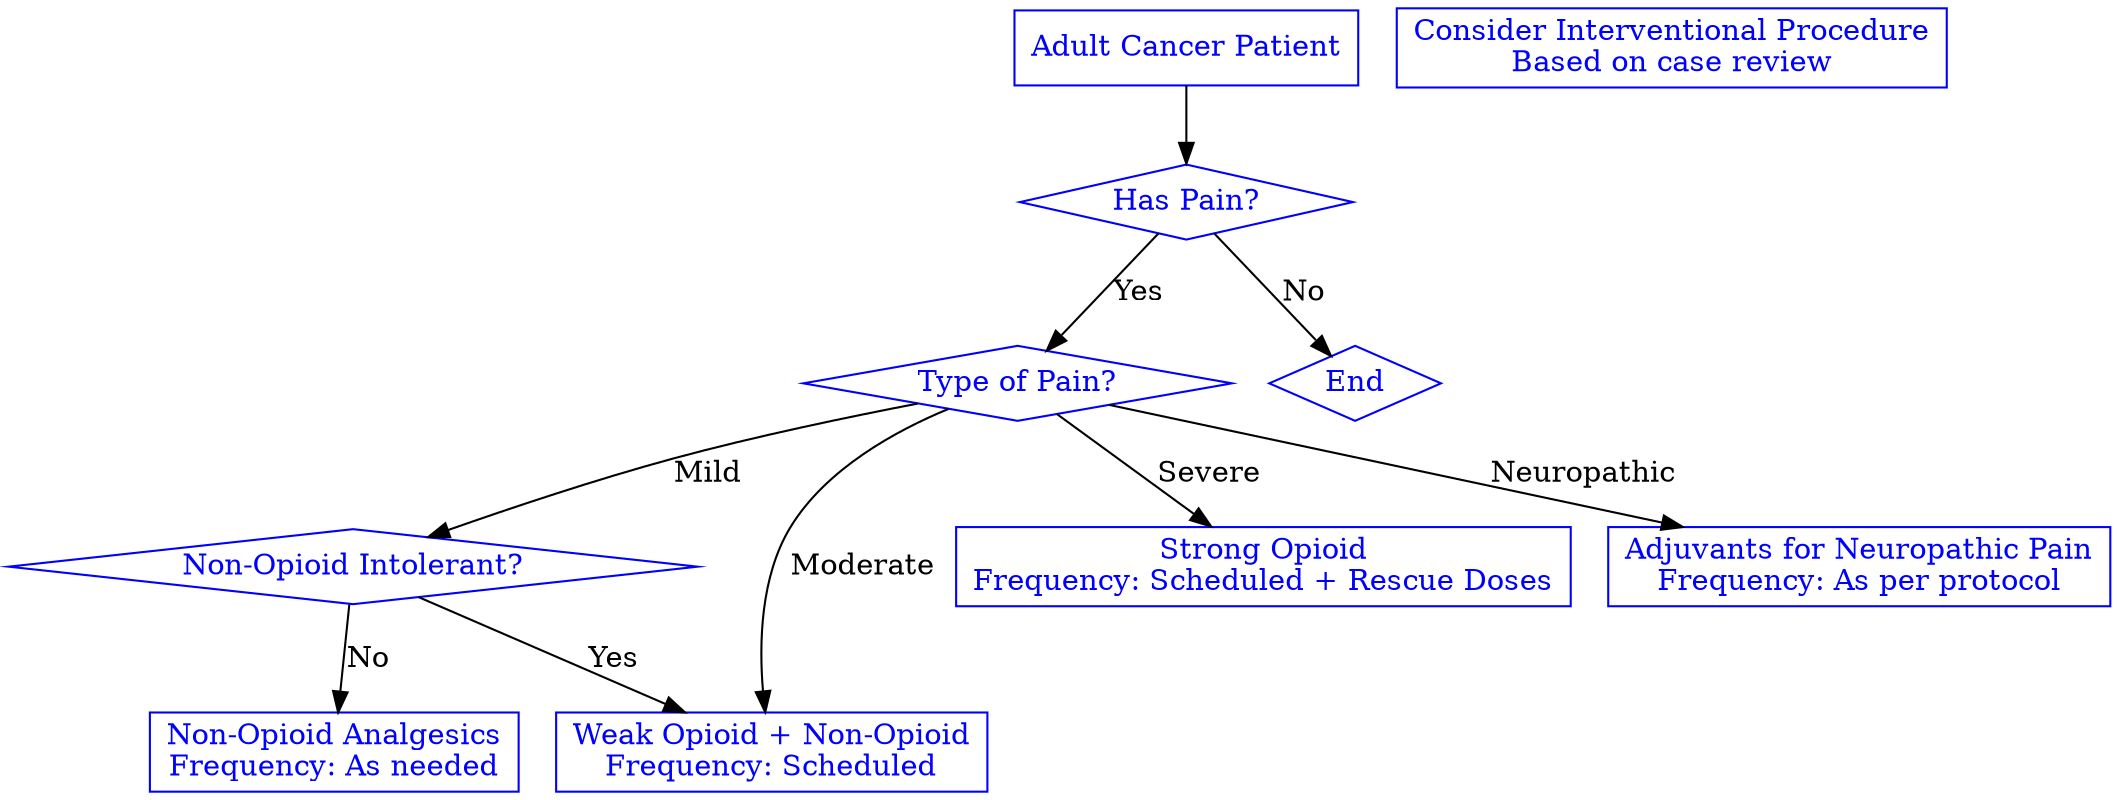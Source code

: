 digraph G {
    rankdir=TB
    node [shape=diamond, color=blue, fontcolor=blue];
    
    Start [label="Adult Cancer Patient", shape=rectangle];
    HasPain [label="Has Pain?"];
    PainType [label="Type of Pain?"];
    NonOpioidIntolerant [label="Non-Opioid Intolerant?"];
    MildPainAction [label="Non-Opioid Analgesics\nFrequency: As needed", shape=rectangle];
    ModeratePainAction [label="Weak Opioid + Non-Opioid\nFrequency: Scheduled", shape=rectangle];
    SeverePainAction [label="Strong Opioid\nFrequency: Scheduled + Rescue Doses", shape=rectangle];
    NeuropathicPainAction [label="Adjuvants for Neuropathic Pain\nFrequency: As per protocol", shape=rectangle];
    InterventionalProcedure [label="Consider Interventional Procedure\nBased on case review", shape=rectangle];

    Start -> HasPain
    HasPain -> PainType [label="Yes"];
    HasPain -> End [label="No", shape=rectangle];
    PainType -> NonOpioidIntolerant [label="Mild"];
    PainType -> ModeratePainAction [label="Moderate"];
    PainType -> SeverePainAction [label="Severe"];
    PainType -> NeuropathicPainAction [label="Neuropathic"];
    NonOpioidIntolerant -> MildPainAction [label="No"];
    NonOpioidIntolerant -> ModeratePainAction [label="Yes"];
}